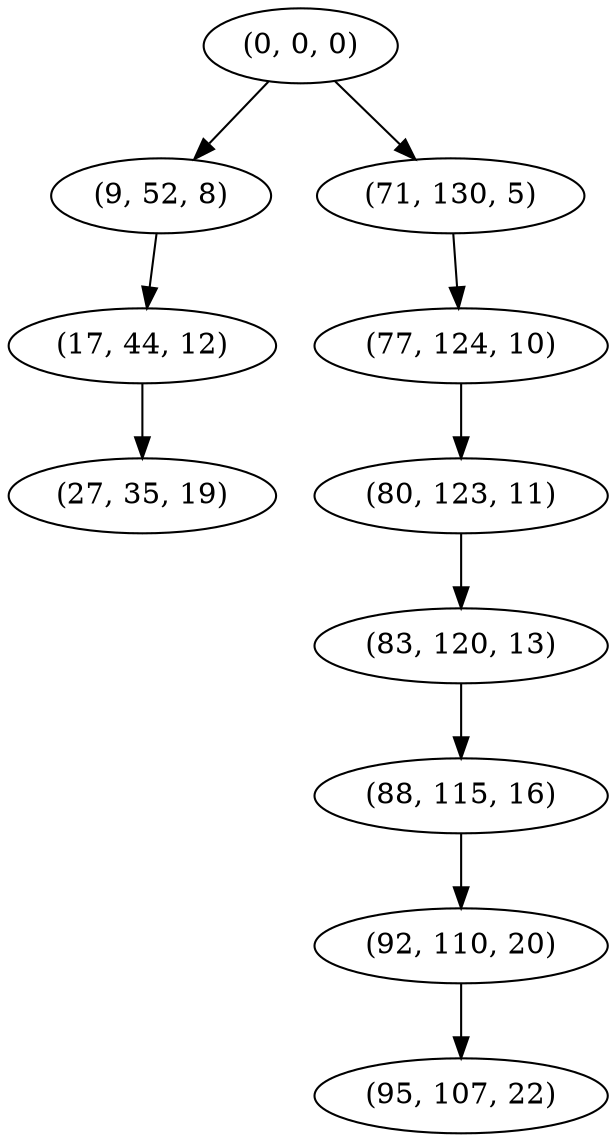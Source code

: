 digraph tree {
    "(0, 0, 0)";
    "(9, 52, 8)";
    "(17, 44, 12)";
    "(27, 35, 19)";
    "(71, 130, 5)";
    "(77, 124, 10)";
    "(80, 123, 11)";
    "(83, 120, 13)";
    "(88, 115, 16)";
    "(92, 110, 20)";
    "(95, 107, 22)";
    "(0, 0, 0)" -> "(9, 52, 8)";
    "(0, 0, 0)" -> "(71, 130, 5)";
    "(9, 52, 8)" -> "(17, 44, 12)";
    "(17, 44, 12)" -> "(27, 35, 19)";
    "(71, 130, 5)" -> "(77, 124, 10)";
    "(77, 124, 10)" -> "(80, 123, 11)";
    "(80, 123, 11)" -> "(83, 120, 13)";
    "(83, 120, 13)" -> "(88, 115, 16)";
    "(88, 115, 16)" -> "(92, 110, 20)";
    "(92, 110, 20)" -> "(95, 107, 22)";
}
